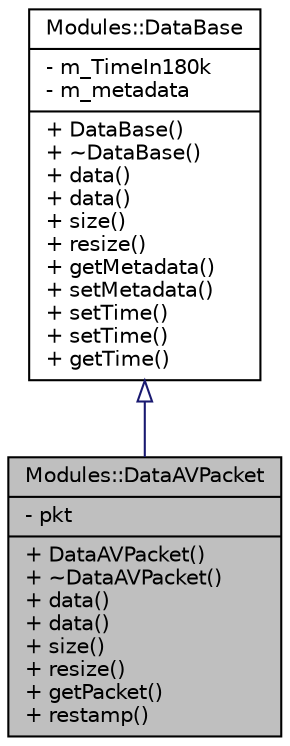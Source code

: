 digraph "Modules::DataAVPacket"
{
 // INTERACTIVE_SVG=YES
  edge [fontname="Helvetica",fontsize="10",labelfontname="Helvetica",labelfontsize="10"];
  node [fontname="Helvetica",fontsize="10",shape=record];
  Node1 [label="{Modules::DataAVPacket\n|- pkt\l|+ DataAVPacket()\l+ ~DataAVPacket()\l+ data()\l+ data()\l+ size()\l+ resize()\l+ getPacket()\l+ restamp()\l}",height=0.2,width=0.4,color="black", fillcolor="grey75", style="filled", fontcolor="black"];
  Node2 -> Node1 [dir="back",color="midnightblue",fontsize="10",style="solid",arrowtail="onormal",fontname="Helvetica"];
  Node2 [label="{Modules::DataBase\n|- m_TimeIn180k\l- m_metadata\l|+ DataBase()\l+ ~DataBase()\l+ data()\l+ data()\l+ size()\l+ resize()\l+ getMetadata()\l+ setMetadata()\l+ setTime()\l+ setTime()\l+ getTime()\l}",height=0.2,width=0.4,color="black", fillcolor="white", style="filled",URL="$class_modules_1_1_data_base.html"];
}
